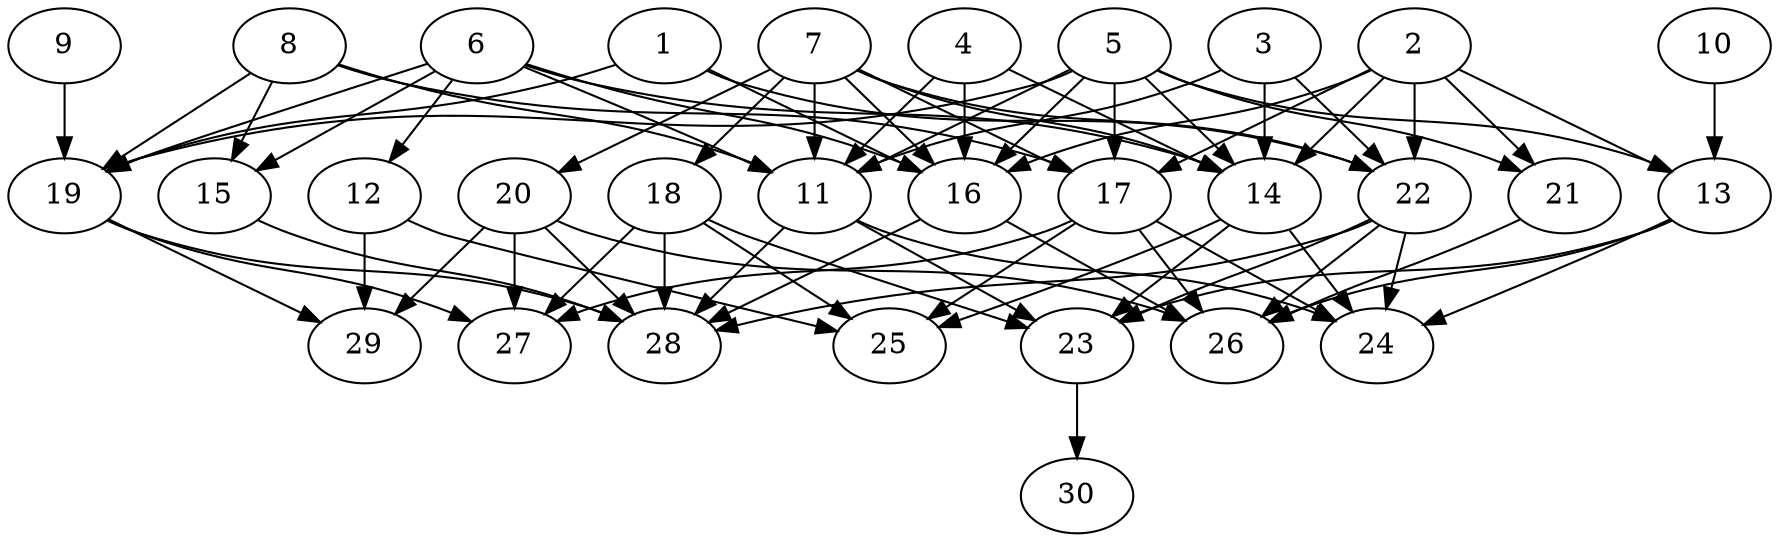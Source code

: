 // DAG automatically generated by daggen at Thu Oct  3 14:04:18 2019
// ./daggen --dot -n 30 --ccr 0.3 --fat 0.7 --regular 0.7 --density 0.6 --mindata 5242880 --maxdata 52428800 
digraph G {
  1 [size="142168747", alpha="0.13", expect_size="42650624"] 
  1 -> 16 [size ="42650624"]
  1 -> 19 [size ="42650624"]
  1 -> 22 [size ="42650624"]
  2 [size="102693547", alpha="0.12", expect_size="30808064"] 
  2 -> 13 [size ="30808064"]
  2 -> 14 [size ="30808064"]
  2 -> 16 [size ="30808064"]
  2 -> 17 [size ="30808064"]
  2 -> 21 [size ="30808064"]
  2 -> 22 [size ="30808064"]
  3 [size="116879360", alpha="0.03", expect_size="35063808"] 
  3 -> 11 [size ="35063808"]
  3 -> 14 [size ="35063808"]
  3 -> 22 [size ="35063808"]
  4 [size="23630507", alpha="0.11", expect_size="7089152"] 
  4 -> 11 [size ="7089152"]
  4 -> 14 [size ="7089152"]
  4 -> 16 [size ="7089152"]
  5 [size="43165013", alpha="0.17", expect_size="12949504"] 
  5 -> 11 [size ="12949504"]
  5 -> 13 [size ="12949504"]
  5 -> 14 [size ="12949504"]
  5 -> 16 [size ="12949504"]
  5 -> 17 [size ="12949504"]
  5 -> 19 [size ="12949504"]
  5 -> 21 [size ="12949504"]
  6 [size="162908160", alpha="0.08", expect_size="48872448"] 
  6 -> 11 [size ="48872448"]
  6 -> 12 [size ="48872448"]
  6 -> 14 [size ="48872448"]
  6 -> 15 [size ="48872448"]
  6 -> 16 [size ="48872448"]
  6 -> 19 [size ="48872448"]
  7 [size="28351147", alpha="0.13", expect_size="8505344"] 
  7 -> 11 [size ="8505344"]
  7 -> 14 [size ="8505344"]
  7 -> 16 [size ="8505344"]
  7 -> 17 [size ="8505344"]
  7 -> 18 [size ="8505344"]
  7 -> 20 [size ="8505344"]
  7 -> 22 [size ="8505344"]
  8 [size="155729920", alpha="0.14", expect_size="46718976"] 
  8 -> 11 [size ="46718976"]
  8 -> 15 [size ="46718976"]
  8 -> 17 [size ="46718976"]
  8 -> 19 [size ="46718976"]
  9 [size="60105387", alpha="0.04", expect_size="18031616"] 
  9 -> 19 [size ="18031616"]
  10 [size="149855573", alpha="0.07", expect_size="44956672"] 
  10 -> 13 [size ="44956672"]
  11 [size="161252693", alpha="0.08", expect_size="48375808"] 
  11 -> 23 [size ="48375808"]
  11 -> 24 [size ="48375808"]
  11 -> 28 [size ="48375808"]
  12 [size="105649493", alpha="0.11", expect_size="31694848"] 
  12 -> 25 [size ="31694848"]
  12 -> 29 [size ="31694848"]
  13 [size="39860907", alpha="0.06", expect_size="11958272"] 
  13 -> 23 [size ="11958272"]
  13 -> 24 [size ="11958272"]
  13 -> 26 [size ="11958272"]
  14 [size="66304000", alpha="0.14", expect_size="19891200"] 
  14 -> 23 [size ="19891200"]
  14 -> 24 [size ="19891200"]
  14 -> 25 [size ="19891200"]
  15 [size="150876160", alpha="0.11", expect_size="45262848"] 
  15 -> 28 [size ="45262848"]
  16 [size="131092480", alpha="0.13", expect_size="39327744"] 
  16 -> 26 [size ="39327744"]
  16 -> 28 [size ="39327744"]
  17 [size="38509227", alpha="0.10", expect_size="11552768"] 
  17 -> 24 [size ="11552768"]
  17 -> 25 [size ="11552768"]
  17 -> 26 [size ="11552768"]
  17 -> 27 [size ="11552768"]
  18 [size="141612373", alpha="0.15", expect_size="42483712"] 
  18 -> 23 [size ="42483712"]
  18 -> 25 [size ="42483712"]
  18 -> 27 [size ="42483712"]
  18 -> 28 [size ="42483712"]
  19 [size="91979093", alpha="0.18", expect_size="27593728"] 
  19 -> 27 [size ="27593728"]
  19 -> 28 [size ="27593728"]
  19 -> 29 [size ="27593728"]
  20 [size="121931093", alpha="0.01", expect_size="36579328"] 
  20 -> 26 [size ="36579328"]
  20 -> 27 [size ="36579328"]
  20 -> 28 [size ="36579328"]
  20 -> 29 [size ="36579328"]
  21 [size="20766720", alpha="0.20", expect_size="6230016"] 
  21 -> 26 [size ="6230016"]
  22 [size="86575787", alpha="0.09", expect_size="25972736"] 
  22 -> 23 [size ="25972736"]
  22 -> 24 [size ="25972736"]
  22 -> 26 [size ="25972736"]
  22 -> 28 [size ="25972736"]
  23 [size="169663147", alpha="0.11", expect_size="50898944"] 
  23 -> 30 [size ="50898944"]
  24 [size="61460480", alpha="0.14", expect_size="18438144"] 
  25 [size="173960533", alpha="0.01", expect_size="52188160"] 
  26 [size="106929493", alpha="0.05", expect_size="32078848"] 
  27 [size="50305707", alpha="0.12", expect_size="15091712"] 
  28 [size="125890560", alpha="0.15", expect_size="37767168"] 
  29 [size="84080640", alpha="0.05", expect_size="25224192"] 
  30 [size="68184747", alpha="0.11", expect_size="20455424"] 
}
